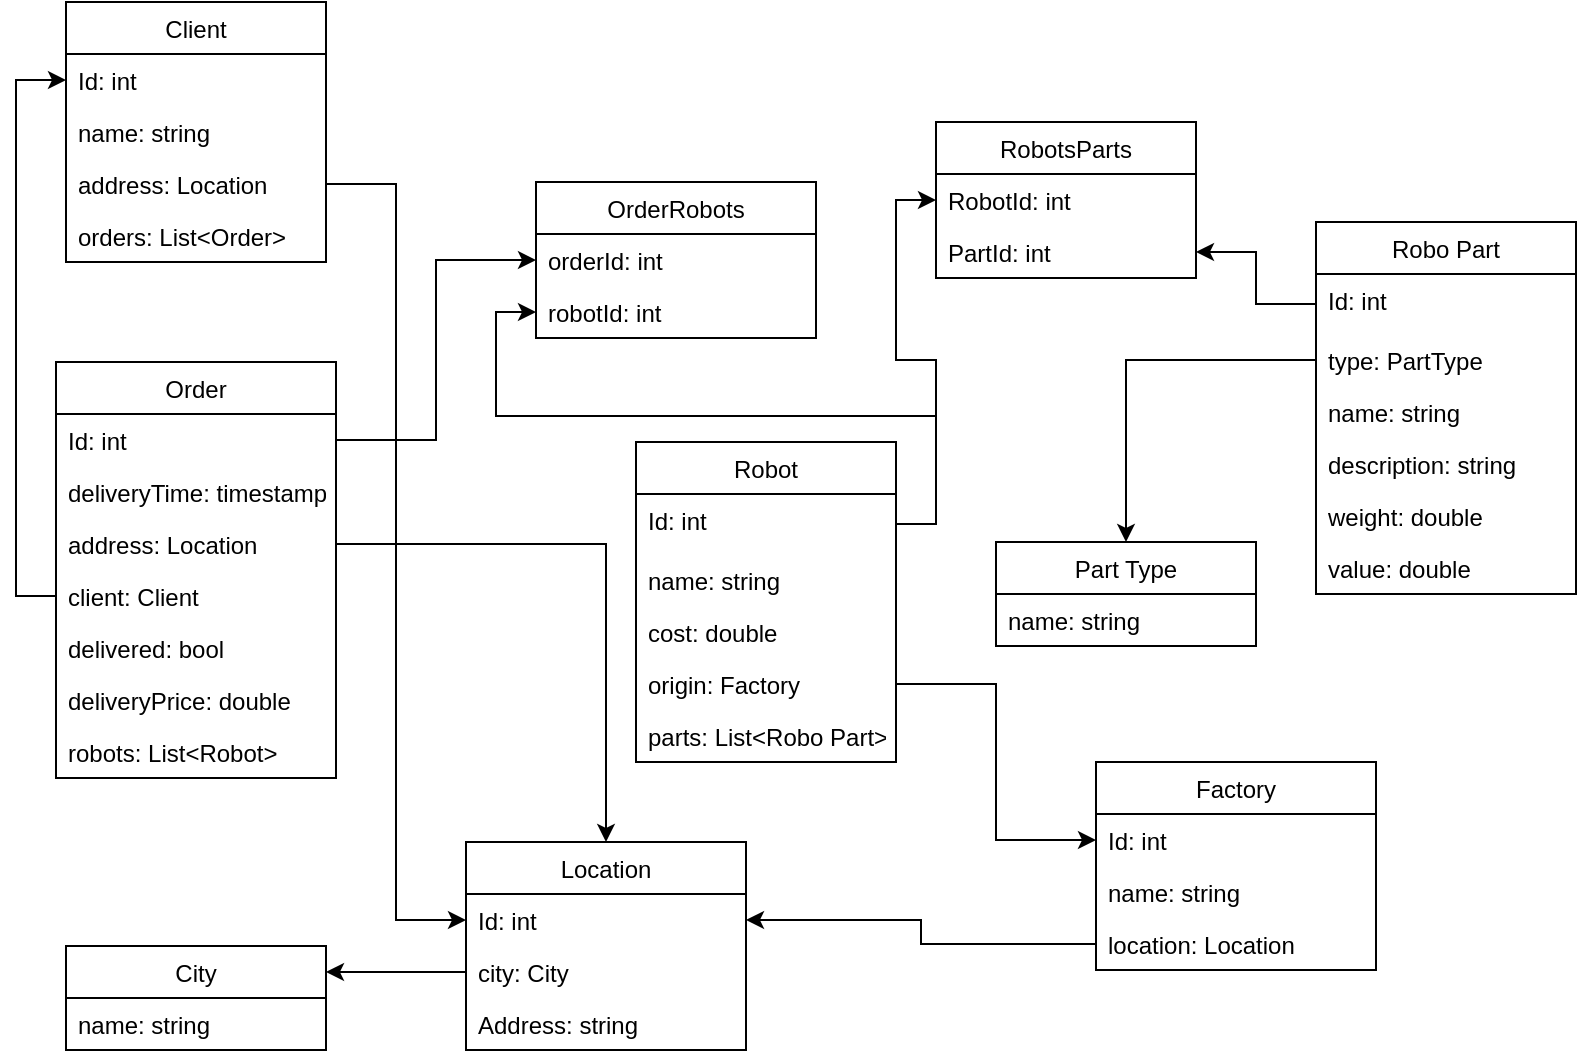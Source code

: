 <mxfile version="16.0.0" type="github">
  <diagram id="R2lEEEUBdFMjLlhIrx00" name="Page-1">
    <mxGraphModel dx="1278" dy="564" grid="1" gridSize="10" guides="1" tooltips="1" connect="1" arrows="1" fold="1" page="1" pageScale="1" pageWidth="850" pageHeight="1100" math="0" shadow="0" extFonts="Permanent Marker^https://fonts.googleapis.com/css?family=Permanent+Marker">
      <root>
        <mxCell id="0" />
        <mxCell id="1" parent="0" />
        <mxCell id="Xu-DrFmwCjmrhMtZ1j9y-1" value="Robo Part" style="swimlane;fontStyle=0;childLayout=stackLayout;horizontal=1;startSize=26;fillColor=none;horizontalStack=0;resizeParent=1;resizeParentMax=0;resizeLast=0;collapsible=1;marginBottom=0;" parent="1" vertex="1">
          <mxGeometry x="660" y="130" width="130" height="186" as="geometry">
            <mxRectangle x="130" y="120" width="60" height="26" as="alternateBounds" />
          </mxGeometry>
        </mxCell>
        <mxCell id="Xu-DrFmwCjmrhMtZ1j9y-30" value="Id: int" style="text;strokeColor=none;fillColor=none;spacingLeft=4;spacingRight=4;overflow=hidden;rotatable=0;points=[[0,0.5],[1,0.5]];portConstraint=eastwest;fontSize=12;" parent="Xu-DrFmwCjmrhMtZ1j9y-1" vertex="1">
          <mxGeometry y="26" width="130" height="30" as="geometry" />
        </mxCell>
        <mxCell id="Xu-DrFmwCjmrhMtZ1j9y-2" value="type: PartType" style="text;strokeColor=none;fillColor=none;align=left;verticalAlign=top;spacingLeft=4;spacingRight=4;overflow=hidden;rotatable=0;points=[[0,0.5],[1,0.5]];portConstraint=eastwest;" parent="Xu-DrFmwCjmrhMtZ1j9y-1" vertex="1">
          <mxGeometry y="56" width="130" height="26" as="geometry" />
        </mxCell>
        <mxCell id="fMGqjIV7Ay___k93ztp5-2" value="name: string" style="text;strokeColor=none;fillColor=none;align=left;verticalAlign=top;spacingLeft=4;spacingRight=4;overflow=hidden;rotatable=0;points=[[0,0.5],[1,0.5]];portConstraint=eastwest;" vertex="1" parent="Xu-DrFmwCjmrhMtZ1j9y-1">
          <mxGeometry y="82" width="130" height="26" as="geometry" />
        </mxCell>
        <mxCell id="fMGqjIV7Ay___k93ztp5-3" value="description: string" style="text;strokeColor=none;fillColor=none;align=left;verticalAlign=top;spacingLeft=4;spacingRight=4;overflow=hidden;rotatable=0;points=[[0,0.5],[1,0.5]];portConstraint=eastwest;" vertex="1" parent="Xu-DrFmwCjmrhMtZ1j9y-1">
          <mxGeometry y="108" width="130" height="26" as="geometry" />
        </mxCell>
        <mxCell id="QFnkEpEvvAVjQObC-a-X-9" value="weight: double" style="text;strokeColor=none;fillColor=none;align=left;verticalAlign=top;spacingLeft=4;spacingRight=4;overflow=hidden;rotatable=0;points=[[0,0.5],[1,0.5]];portConstraint=eastwest;" parent="Xu-DrFmwCjmrhMtZ1j9y-1" vertex="1">
          <mxGeometry y="134" width="130" height="26" as="geometry" />
        </mxCell>
        <mxCell id="QFnkEpEvvAVjQObC-a-X-8" value="value: double" style="text;strokeColor=none;fillColor=none;align=left;verticalAlign=top;spacingLeft=4;spacingRight=4;overflow=hidden;rotatable=0;points=[[0,0.5],[1,0.5]];portConstraint=eastwest;" parent="Xu-DrFmwCjmrhMtZ1j9y-1" vertex="1">
          <mxGeometry y="160" width="130" height="26" as="geometry" />
        </mxCell>
        <mxCell id="Xu-DrFmwCjmrhMtZ1j9y-10" value="Robot" style="swimlane;fontStyle=0;childLayout=stackLayout;horizontal=1;startSize=26;fillColor=none;horizontalStack=0;resizeParent=1;resizeParentMax=0;resizeLast=0;collapsible=1;marginBottom=0;" parent="1" vertex="1">
          <mxGeometry x="320" y="240" width="130" height="160" as="geometry">
            <mxRectangle x="130" y="120" width="60" height="26" as="alternateBounds" />
          </mxGeometry>
        </mxCell>
        <mxCell id="Xu-DrFmwCjmrhMtZ1j9y-14" value="Id: int" style="text;strokeColor=none;fillColor=none;spacingLeft=4;spacingRight=4;overflow=hidden;rotatable=0;points=[[0,0.5],[1,0.5]];portConstraint=eastwest;fontSize=12;" parent="Xu-DrFmwCjmrhMtZ1j9y-10" vertex="1">
          <mxGeometry y="26" width="130" height="30" as="geometry" />
        </mxCell>
        <mxCell id="Xu-DrFmwCjmrhMtZ1j9y-11" value="name: string&#xa;" style="text;strokeColor=none;fillColor=none;align=left;verticalAlign=top;spacingLeft=4;spacingRight=4;overflow=hidden;rotatable=0;points=[[0,0.5],[1,0.5]];portConstraint=eastwest;" parent="Xu-DrFmwCjmrhMtZ1j9y-10" vertex="1">
          <mxGeometry y="56" width="130" height="26" as="geometry" />
        </mxCell>
        <mxCell id="Xu-DrFmwCjmrhMtZ1j9y-12" value="cost: double" style="text;strokeColor=none;fillColor=none;align=left;verticalAlign=top;spacingLeft=4;spacingRight=4;overflow=hidden;rotatable=0;points=[[0,0.5],[1,0.5]];portConstraint=eastwest;" parent="Xu-DrFmwCjmrhMtZ1j9y-10" vertex="1">
          <mxGeometry y="82" width="130" height="26" as="geometry" />
        </mxCell>
        <mxCell id="0Hs-5lpF6B2QI6nfrO63-44" value="origin: Factory" style="text;strokeColor=none;fillColor=none;align=left;verticalAlign=top;spacingLeft=4;spacingRight=4;overflow=hidden;rotatable=0;points=[[0,0.5],[1,0.5]];portConstraint=eastwest;" parent="Xu-DrFmwCjmrhMtZ1j9y-10" vertex="1">
          <mxGeometry y="108" width="130" height="26" as="geometry" />
        </mxCell>
        <mxCell id="Xu-DrFmwCjmrhMtZ1j9y-13" value="parts: List&lt;Robo Part&gt;" style="text;strokeColor=none;fillColor=none;align=left;verticalAlign=top;spacingLeft=4;spacingRight=4;overflow=hidden;rotatable=0;points=[[0,0.5],[1,0.5]];portConstraint=eastwest;" parent="Xu-DrFmwCjmrhMtZ1j9y-10" vertex="1">
          <mxGeometry y="134" width="130" height="26" as="geometry" />
        </mxCell>
        <mxCell id="Xu-DrFmwCjmrhMtZ1j9y-16" value="Client" style="swimlane;fontStyle=0;childLayout=stackLayout;horizontal=1;startSize=26;fillColor=none;horizontalStack=0;resizeParent=1;resizeParentMax=0;resizeLast=0;collapsible=1;marginBottom=0;" parent="1" vertex="1">
          <mxGeometry x="35" y="20" width="130" height="130" as="geometry">
            <mxRectangle x="130" y="120" width="60" height="26" as="alternateBounds" />
          </mxGeometry>
        </mxCell>
        <mxCell id="QFnkEpEvvAVjQObC-a-X-5" value="Id: int" style="text;strokeColor=none;fillColor=none;align=left;verticalAlign=top;spacingLeft=4;spacingRight=4;overflow=hidden;rotatable=0;points=[[0,0.5],[1,0.5]];portConstraint=eastwest;" parent="Xu-DrFmwCjmrhMtZ1j9y-16" vertex="1">
          <mxGeometry y="26" width="130" height="26" as="geometry" />
        </mxCell>
        <mxCell id="Xu-DrFmwCjmrhMtZ1j9y-17" value="name: string&#xa;" style="text;strokeColor=none;fillColor=none;align=left;verticalAlign=top;spacingLeft=4;spacingRight=4;overflow=hidden;rotatable=0;points=[[0,0.5],[1,0.5]];portConstraint=eastwest;" parent="Xu-DrFmwCjmrhMtZ1j9y-16" vertex="1">
          <mxGeometry y="52" width="130" height="26" as="geometry" />
        </mxCell>
        <mxCell id="Xu-DrFmwCjmrhMtZ1j9y-18" value="address: Location" style="text;strokeColor=none;fillColor=none;align=left;verticalAlign=top;spacingLeft=4;spacingRight=4;overflow=hidden;rotatable=0;points=[[0,0.5],[1,0.5]];portConstraint=eastwest;" parent="Xu-DrFmwCjmrhMtZ1j9y-16" vertex="1">
          <mxGeometry y="78" width="130" height="26" as="geometry" />
        </mxCell>
        <mxCell id="Xu-DrFmwCjmrhMtZ1j9y-19" value="orders: List&lt;Order&gt;" style="text;strokeColor=none;fillColor=none;align=left;verticalAlign=top;spacingLeft=4;spacingRight=4;overflow=hidden;rotatable=0;points=[[0,0.5],[1,0.5]];portConstraint=eastwest;" parent="Xu-DrFmwCjmrhMtZ1j9y-16" vertex="1">
          <mxGeometry y="104" width="130" height="26" as="geometry" />
        </mxCell>
        <mxCell id="Xu-DrFmwCjmrhMtZ1j9y-20" value="Part Type" style="swimlane;fontStyle=0;childLayout=stackLayout;horizontal=1;startSize=26;fillColor=none;horizontalStack=0;resizeParent=1;resizeParentMax=0;resizeLast=0;collapsible=1;marginBottom=0;" parent="1" vertex="1">
          <mxGeometry x="500" y="290" width="130" height="52" as="geometry">
            <mxRectangle x="130" y="120" width="60" height="26" as="alternateBounds" />
          </mxGeometry>
        </mxCell>
        <mxCell id="Xu-DrFmwCjmrhMtZ1j9y-21" value="name: string&#xa;" style="text;strokeColor=none;fillColor=none;align=left;verticalAlign=top;spacingLeft=4;spacingRight=4;overflow=hidden;rotatable=0;points=[[0,0.5],[1,0.5]];portConstraint=eastwest;" parent="Xu-DrFmwCjmrhMtZ1j9y-20" vertex="1">
          <mxGeometry y="26" width="130" height="26" as="geometry" />
        </mxCell>
        <mxCell id="Xu-DrFmwCjmrhMtZ1j9y-24" style="edgeStyle=orthogonalEdgeStyle;rounded=0;orthogonalLoop=1;jettySize=auto;html=1;entryX=0.5;entryY=0;entryDx=0;entryDy=0;" parent="1" source="Xu-DrFmwCjmrhMtZ1j9y-2" target="Xu-DrFmwCjmrhMtZ1j9y-20" edge="1">
          <mxGeometry relative="1" as="geometry" />
        </mxCell>
        <mxCell id="Xu-DrFmwCjmrhMtZ1j9y-25" value="RobotsParts" style="swimlane;fontStyle=0;childLayout=stackLayout;horizontal=1;startSize=26;fillColor=none;horizontalStack=0;resizeParent=1;resizeParentMax=0;resizeLast=0;collapsible=1;marginBottom=0;" parent="1" vertex="1">
          <mxGeometry x="470" y="80" width="130" height="78" as="geometry">
            <mxRectangle x="130" y="120" width="60" height="26" as="alternateBounds" />
          </mxGeometry>
        </mxCell>
        <mxCell id="Xu-DrFmwCjmrhMtZ1j9y-26" value="RobotId: int" style="text;strokeColor=none;fillColor=none;align=left;verticalAlign=top;spacingLeft=4;spacingRight=4;overflow=hidden;rotatable=0;points=[[0,0.5],[1,0.5]];portConstraint=eastwest;" parent="Xu-DrFmwCjmrhMtZ1j9y-25" vertex="1">
          <mxGeometry y="26" width="130" height="26" as="geometry" />
        </mxCell>
        <mxCell id="Xu-DrFmwCjmrhMtZ1j9y-27" value="PartId: int" style="text;strokeColor=none;fillColor=none;align=left;verticalAlign=top;spacingLeft=4;spacingRight=4;overflow=hidden;rotatable=0;points=[[0,0.5],[1,0.5]];portConstraint=eastwest;" parent="Xu-DrFmwCjmrhMtZ1j9y-25" vertex="1">
          <mxGeometry y="52" width="130" height="26" as="geometry" />
        </mxCell>
        <mxCell id="Xu-DrFmwCjmrhMtZ1j9y-29" style="edgeStyle=orthogonalEdgeStyle;rounded=0;orthogonalLoop=1;jettySize=auto;html=1;entryX=0;entryY=0.5;entryDx=0;entryDy=0;" parent="1" source="Xu-DrFmwCjmrhMtZ1j9y-14" target="Xu-DrFmwCjmrhMtZ1j9y-26" edge="1">
          <mxGeometry relative="1" as="geometry" />
        </mxCell>
        <mxCell id="Xu-DrFmwCjmrhMtZ1j9y-31" style="edgeStyle=orthogonalEdgeStyle;rounded=0;orthogonalLoop=1;jettySize=auto;html=1;entryX=1;entryY=0.5;entryDx=0;entryDy=0;" parent="1" source="Xu-DrFmwCjmrhMtZ1j9y-30" target="Xu-DrFmwCjmrhMtZ1j9y-27" edge="1">
          <mxGeometry relative="1" as="geometry" />
        </mxCell>
        <mxCell id="0Hs-5lpF6B2QI6nfrO63-2" value="City" style="swimlane;fontStyle=0;childLayout=stackLayout;horizontal=1;startSize=26;fillColor=none;horizontalStack=0;resizeParent=1;resizeParentMax=0;resizeLast=0;collapsible=1;marginBottom=0;" parent="1" vertex="1">
          <mxGeometry x="35" y="492" width="130" height="52" as="geometry">
            <mxRectangle x="130" y="120" width="60" height="26" as="alternateBounds" />
          </mxGeometry>
        </mxCell>
        <mxCell id="0Hs-5lpF6B2QI6nfrO63-3" value="name: string&#xa;" style="text;strokeColor=none;fillColor=none;align=left;verticalAlign=top;spacingLeft=4;spacingRight=4;overflow=hidden;rotatable=0;points=[[0,0.5],[1,0.5]];portConstraint=eastwest;" parent="0Hs-5lpF6B2QI6nfrO63-2" vertex="1">
          <mxGeometry y="26" width="130" height="26" as="geometry" />
        </mxCell>
        <mxCell id="0Hs-5lpF6B2QI6nfrO63-17" value="Location" style="swimlane;fontStyle=0;childLayout=stackLayout;horizontal=1;startSize=26;fillColor=none;horizontalStack=0;resizeParent=1;resizeParentMax=0;resizeLast=0;collapsible=1;marginBottom=0;" parent="1" vertex="1">
          <mxGeometry x="235" y="440" width="140" height="104" as="geometry">
            <mxRectangle x="235" y="440" width="80" height="26" as="alternateBounds" />
          </mxGeometry>
        </mxCell>
        <mxCell id="0Hs-5lpF6B2QI6nfrO63-34" value="Id: int" style="text;strokeColor=none;fillColor=none;align=left;verticalAlign=top;spacingLeft=4;spacingRight=4;overflow=hidden;rotatable=0;points=[[0,0.5],[1,0.5]];portConstraint=eastwest;" parent="0Hs-5lpF6B2QI6nfrO63-17" vertex="1">
          <mxGeometry y="26" width="140" height="26" as="geometry" />
        </mxCell>
        <mxCell id="0Hs-5lpF6B2QI6nfrO63-18" value="city: City" style="text;strokeColor=none;fillColor=none;align=left;verticalAlign=top;spacingLeft=4;spacingRight=4;overflow=hidden;rotatable=0;points=[[0,0.5],[1,0.5]];portConstraint=eastwest;" parent="0Hs-5lpF6B2QI6nfrO63-17" vertex="1">
          <mxGeometry y="52" width="140" height="26" as="geometry" />
        </mxCell>
        <mxCell id="0Hs-5lpF6B2QI6nfrO63-19" value="Address: string" style="text;strokeColor=none;fillColor=none;align=left;verticalAlign=top;spacingLeft=4;spacingRight=4;overflow=hidden;rotatable=0;points=[[0,0.5],[1,0.5]];portConstraint=eastwest;" parent="0Hs-5lpF6B2QI6nfrO63-17" vertex="1">
          <mxGeometry y="78" width="140" height="26" as="geometry" />
        </mxCell>
        <mxCell id="0Hs-5lpF6B2QI6nfrO63-21" value="OrderRobots" style="swimlane;fontStyle=0;childLayout=stackLayout;horizontal=1;startSize=26;fillColor=none;horizontalStack=0;resizeParent=1;resizeParentMax=0;resizeLast=0;collapsible=1;marginBottom=0;" parent="1" vertex="1">
          <mxGeometry x="270" y="110" width="140" height="78" as="geometry" />
        </mxCell>
        <mxCell id="0Hs-5lpF6B2QI6nfrO63-22" value="orderId: int" style="text;strokeColor=none;fillColor=none;align=left;verticalAlign=top;spacingLeft=4;spacingRight=4;overflow=hidden;rotatable=0;points=[[0,0.5],[1,0.5]];portConstraint=eastwest;" parent="0Hs-5lpF6B2QI6nfrO63-21" vertex="1">
          <mxGeometry y="26" width="140" height="26" as="geometry" />
        </mxCell>
        <mxCell id="0Hs-5lpF6B2QI6nfrO63-23" value="robotId: int" style="text;strokeColor=none;fillColor=none;align=left;verticalAlign=top;spacingLeft=4;spacingRight=4;overflow=hidden;rotatable=0;points=[[0,0.5],[1,0.5]];portConstraint=eastwest;" parent="0Hs-5lpF6B2QI6nfrO63-21" vertex="1">
          <mxGeometry y="52" width="140" height="26" as="geometry" />
        </mxCell>
        <mxCell id="0Hs-5lpF6B2QI6nfrO63-25" value="Order" style="swimlane;fontStyle=0;childLayout=stackLayout;horizontal=1;startSize=26;fillColor=none;horizontalStack=0;resizeParent=1;resizeParentMax=0;resizeLast=0;collapsible=1;marginBottom=0;" parent="1" vertex="1">
          <mxGeometry x="30" y="200" width="140" height="208" as="geometry" />
        </mxCell>
        <mxCell id="0Hs-5lpF6B2QI6nfrO63-26" value="Id: int" style="text;strokeColor=none;fillColor=none;align=left;verticalAlign=top;spacingLeft=4;spacingRight=4;overflow=hidden;rotatable=0;points=[[0,0.5],[1,0.5]];portConstraint=eastwest;" parent="0Hs-5lpF6B2QI6nfrO63-25" vertex="1">
          <mxGeometry y="26" width="140" height="26" as="geometry" />
        </mxCell>
        <mxCell id="0Hs-5lpF6B2QI6nfrO63-27" value="deliveryTime: timestamp" style="text;strokeColor=none;fillColor=none;align=left;verticalAlign=top;spacingLeft=4;spacingRight=4;overflow=hidden;rotatable=0;points=[[0,0.5],[1,0.5]];portConstraint=eastwest;" parent="0Hs-5lpF6B2QI6nfrO63-25" vertex="1">
          <mxGeometry y="52" width="140" height="26" as="geometry" />
        </mxCell>
        <mxCell id="0Hs-5lpF6B2QI6nfrO63-28" value="address: Location" style="text;strokeColor=none;fillColor=none;align=left;verticalAlign=top;spacingLeft=4;spacingRight=4;overflow=hidden;rotatable=0;points=[[0,0.5],[1,0.5]];portConstraint=eastwest;" parent="0Hs-5lpF6B2QI6nfrO63-25" vertex="1">
          <mxGeometry y="78" width="140" height="26" as="geometry" />
        </mxCell>
        <mxCell id="QFnkEpEvvAVjQObC-a-X-14" value="client: Client" style="text;strokeColor=none;fillColor=none;align=left;verticalAlign=top;spacingLeft=4;spacingRight=4;overflow=hidden;rotatable=0;points=[[0,0.5],[1,0.5]];portConstraint=eastwest;" parent="0Hs-5lpF6B2QI6nfrO63-25" vertex="1">
          <mxGeometry y="104" width="140" height="26" as="geometry" />
        </mxCell>
        <mxCell id="fMGqjIV7Ay___k93ztp5-1" value="delivered: bool" style="text;strokeColor=none;fillColor=none;align=left;verticalAlign=top;spacingLeft=4;spacingRight=4;overflow=hidden;rotatable=0;points=[[0,0.5],[1,0.5]];portConstraint=eastwest;" vertex="1" parent="0Hs-5lpF6B2QI6nfrO63-25">
          <mxGeometry y="130" width="140" height="26" as="geometry" />
        </mxCell>
        <mxCell id="0Hs-5lpF6B2QI6nfrO63-38" value="deliveryPrice: double" style="text;strokeColor=none;fillColor=none;align=left;verticalAlign=top;spacingLeft=4;spacingRight=4;overflow=hidden;rotatable=0;points=[[0,0.5],[1,0.5]];portConstraint=eastwest;" parent="0Hs-5lpF6B2QI6nfrO63-25" vertex="1">
          <mxGeometry y="156" width="140" height="26" as="geometry" />
        </mxCell>
        <mxCell id="0Hs-5lpF6B2QI6nfrO63-29" value="robots: List&lt;Robot&gt;" style="text;strokeColor=none;fillColor=none;align=left;verticalAlign=top;spacingLeft=4;spacingRight=4;overflow=hidden;rotatable=0;points=[[0,0.5],[1,0.5]];portConstraint=eastwest;" parent="0Hs-5lpF6B2QI6nfrO63-25" vertex="1">
          <mxGeometry y="182" width="140" height="26" as="geometry" />
        </mxCell>
        <mxCell id="0Hs-5lpF6B2QI6nfrO63-30" style="edgeStyle=orthogonalEdgeStyle;rounded=0;orthogonalLoop=1;jettySize=auto;html=1;exitX=1;exitY=0.5;exitDx=0;exitDy=0;" parent="1" source="0Hs-5lpF6B2QI6nfrO63-26" target="0Hs-5lpF6B2QI6nfrO63-22" edge="1">
          <mxGeometry relative="1" as="geometry" />
        </mxCell>
        <mxCell id="0Hs-5lpF6B2QI6nfrO63-31" style="edgeStyle=orthogonalEdgeStyle;rounded=0;orthogonalLoop=1;jettySize=auto;html=1;exitX=1;exitY=0.5;exitDx=0;exitDy=0;entryX=0;entryY=0.5;entryDx=0;entryDy=0;" parent="1" source="Xu-DrFmwCjmrhMtZ1j9y-14" target="0Hs-5lpF6B2QI6nfrO63-23" edge="1">
          <mxGeometry relative="1" as="geometry" />
        </mxCell>
        <mxCell id="0Hs-5lpF6B2QI6nfrO63-32" style="edgeStyle=orthogonalEdgeStyle;rounded=0;orthogonalLoop=1;jettySize=auto;html=1;entryX=0.5;entryY=0;entryDx=0;entryDy=0;" parent="1" source="0Hs-5lpF6B2QI6nfrO63-28" target="0Hs-5lpF6B2QI6nfrO63-17" edge="1">
          <mxGeometry relative="1" as="geometry" />
        </mxCell>
        <mxCell id="0Hs-5lpF6B2QI6nfrO63-39" value="Factory" style="swimlane;fontStyle=0;childLayout=stackLayout;horizontal=1;startSize=26;fillColor=none;horizontalStack=0;resizeParent=1;resizeParentMax=0;resizeLast=0;collapsible=1;marginBottom=0;" parent="1" vertex="1">
          <mxGeometry x="550" y="400" width="140" height="104" as="geometry" />
        </mxCell>
        <mxCell id="0Hs-5lpF6B2QI6nfrO63-40" value="Id: int" style="text;strokeColor=none;fillColor=none;align=left;verticalAlign=top;spacingLeft=4;spacingRight=4;overflow=hidden;rotatable=0;points=[[0,0.5],[1,0.5]];portConstraint=eastwest;" parent="0Hs-5lpF6B2QI6nfrO63-39" vertex="1">
          <mxGeometry y="26" width="140" height="26" as="geometry" />
        </mxCell>
        <mxCell id="0Hs-5lpF6B2QI6nfrO63-41" value="name: string" style="text;strokeColor=none;fillColor=none;align=left;verticalAlign=top;spacingLeft=4;spacingRight=4;overflow=hidden;rotatable=0;points=[[0,0.5],[1,0.5]];portConstraint=eastwest;" parent="0Hs-5lpF6B2QI6nfrO63-39" vertex="1">
          <mxGeometry y="52" width="140" height="26" as="geometry" />
        </mxCell>
        <mxCell id="0Hs-5lpF6B2QI6nfrO63-42" value="location: Location" style="text;strokeColor=none;fillColor=none;align=left;verticalAlign=top;spacingLeft=4;spacingRight=4;overflow=hidden;rotatable=0;points=[[0,0.5],[1,0.5]];portConstraint=eastwest;" parent="0Hs-5lpF6B2QI6nfrO63-39" vertex="1">
          <mxGeometry y="78" width="140" height="26" as="geometry" />
        </mxCell>
        <mxCell id="0Hs-5lpF6B2QI6nfrO63-43" style="edgeStyle=orthogonalEdgeStyle;rounded=0;orthogonalLoop=1;jettySize=auto;html=1;exitX=0;exitY=0.5;exitDx=0;exitDy=0;entryX=1;entryY=0.5;entryDx=0;entryDy=0;" parent="1" source="0Hs-5lpF6B2QI6nfrO63-42" target="0Hs-5lpF6B2QI6nfrO63-34" edge="1">
          <mxGeometry relative="1" as="geometry" />
        </mxCell>
        <mxCell id="0Hs-5lpF6B2QI6nfrO63-46" style="edgeStyle=orthogonalEdgeStyle;rounded=0;orthogonalLoop=1;jettySize=auto;html=1;exitX=1;exitY=0.5;exitDx=0;exitDy=0;entryX=0;entryY=0.5;entryDx=0;entryDy=0;" parent="1" source="0Hs-5lpF6B2QI6nfrO63-44" target="0Hs-5lpF6B2QI6nfrO63-40" edge="1">
          <mxGeometry relative="1" as="geometry" />
        </mxCell>
        <mxCell id="0Hs-5lpF6B2QI6nfrO63-47" style="edgeStyle=orthogonalEdgeStyle;rounded=0;orthogonalLoop=1;jettySize=auto;html=1;exitX=1;exitY=0.5;exitDx=0;exitDy=0;entryX=0;entryY=0.5;entryDx=0;entryDy=0;" parent="1" source="Xu-DrFmwCjmrhMtZ1j9y-18" target="0Hs-5lpF6B2QI6nfrO63-34" edge="1">
          <mxGeometry relative="1" as="geometry" />
        </mxCell>
        <mxCell id="QFnkEpEvvAVjQObC-a-X-10" style="edgeStyle=orthogonalEdgeStyle;rounded=0;orthogonalLoop=1;jettySize=auto;html=1;exitX=0;exitY=0.5;exitDx=0;exitDy=0;entryX=1;entryY=0.25;entryDx=0;entryDy=0;" parent="1" source="0Hs-5lpF6B2QI6nfrO63-18" target="0Hs-5lpF6B2QI6nfrO63-2" edge="1">
          <mxGeometry relative="1" as="geometry" />
        </mxCell>
        <mxCell id="QFnkEpEvvAVjQObC-a-X-15" style="edgeStyle=orthogonalEdgeStyle;rounded=0;orthogonalLoop=1;jettySize=auto;html=1;exitX=0;exitY=0.5;exitDx=0;exitDy=0;entryX=0;entryY=0.5;entryDx=0;entryDy=0;" parent="1" source="QFnkEpEvvAVjQObC-a-X-14" target="QFnkEpEvvAVjQObC-a-X-5" edge="1">
          <mxGeometry relative="1" as="geometry" />
        </mxCell>
      </root>
    </mxGraphModel>
  </diagram>
</mxfile>
